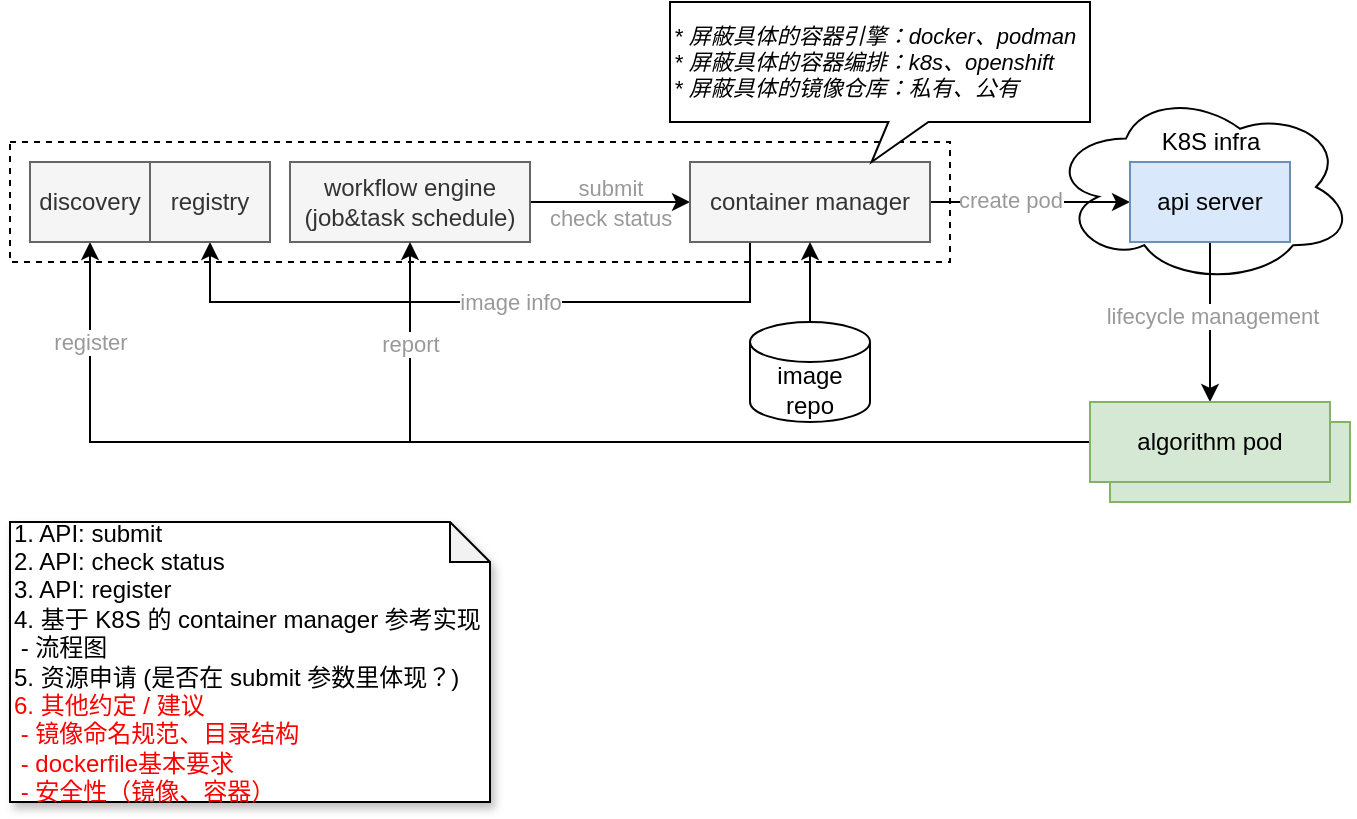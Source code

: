 <mxfile version="16.5.1" type="device"><diagram id="7hp1kwjLfOHhItZAV9CO" name="第 1 页"><mxGraphModel dx="946" dy="612" grid="1" gridSize="10" guides="1" tooltips="1" connect="1" arrows="1" fold="1" page="1" pageScale="1" pageWidth="827" pageHeight="1169" math="0" shadow="0"><root><mxCell id="0"/><mxCell id="1" parent="0"/><mxCell id="4UxInEC_sQOGGEZuXDuh-39" value="" style="rounded=0;whiteSpace=wrap;html=1;shadow=0;labelBackgroundColor=none;fontSize=11;fontColor=#999999;fillColor=#FFFFFF;dashed=1;" parent="1" vertex="1"><mxGeometry x="60" y="190" width="470" height="60" as="geometry"/></mxCell><mxCell id="4UxInEC_sQOGGEZuXDuh-28" value="" style="ellipse;shape=cloud;whiteSpace=wrap;html=1;shadow=0;labelBackgroundColor=none;fontColor=#999999;" parent="1" vertex="1"><mxGeometry x="580" y="164" width="152" height="97" as="geometry"/></mxCell><mxCell id="4UxInEC_sQOGGEZuXDuh-18" value="" style="rounded=0;whiteSpace=wrap;html=1;fillColor=#d5e8d4;strokeColor=#82b366;" parent="1" vertex="1"><mxGeometry x="610" y="330" width="120" height="40" as="geometry"/></mxCell><mxCell id="4UxInEC_sQOGGEZuXDuh-3" style="edgeStyle=orthogonalEdgeStyle;rounded=0;orthogonalLoop=1;jettySize=auto;html=1;exitX=1;exitY=0.5;exitDx=0;exitDy=0;entryX=0;entryY=0.5;entryDx=0;entryDy=0;" parent="1" source="4UxInEC_sQOGGEZuXDuh-1" target="4UxInEC_sQOGGEZuXDuh-2" edge="1"><mxGeometry relative="1" as="geometry"/></mxCell><mxCell id="4UxInEC_sQOGGEZuXDuh-1" value="workflow engine&lt;br&gt;(job&amp;amp;task schedule)" style="rounded=0;whiteSpace=wrap;html=1;fillColor=#f5f5f5;strokeColor=#666666;fontColor=#333333;" parent="1" vertex="1"><mxGeometry x="200" y="200" width="120" height="40" as="geometry"/></mxCell><mxCell id="4UxInEC_sQOGGEZuXDuh-14" style="edgeStyle=none;rounded=0;orthogonalLoop=1;jettySize=auto;html=1;exitX=1;exitY=0.5;exitDx=0;exitDy=0;entryX=0;entryY=0.5;entryDx=0;entryDy=0;startArrow=none;startFill=0;" parent="1" source="4UxInEC_sQOGGEZuXDuh-2" target="4UxInEC_sQOGGEZuXDuh-11" edge="1"><mxGeometry relative="1" as="geometry"/></mxCell><mxCell id="4UxInEC_sQOGGEZuXDuh-16" value="create pod" style="edgeLabel;html=1;align=center;verticalAlign=middle;resizable=0;points=[];fontColor=#999999;" parent="4UxInEC_sQOGGEZuXDuh-14" vertex="1" connectable="0"><mxGeometry x="-0.425" relative="1" as="geometry"><mxPoint x="11" y="-1" as="offset"/></mxGeometry></mxCell><mxCell id="4UxInEC_sQOGGEZuXDuh-40" style="edgeStyle=orthogonalEdgeStyle;rounded=0;orthogonalLoop=1;jettySize=auto;html=1;exitX=0.25;exitY=1;exitDx=0;exitDy=0;entryX=0.5;entryY=1;entryDx=0;entryDy=0;fontSize=11;fontColor=#999999;startArrow=none;startFill=0;" parent="1" source="4UxInEC_sQOGGEZuXDuh-2" target="4UxInEC_sQOGGEZuXDuh-42" edge="1"><mxGeometry relative="1" as="geometry"><Array as="points"><mxPoint x="430" y="270"/><mxPoint x="160" y="270"/></Array></mxGeometry></mxCell><mxCell id="4UxInEC_sQOGGEZuXDuh-41" value="image info" style="edgeLabel;html=1;align=center;verticalAlign=middle;resizable=0;points=[];fontSize=11;fontColor=#999999;" parent="4UxInEC_sQOGGEZuXDuh-40" vertex="1" connectable="0"><mxGeometry x="-0.091" relative="1" as="geometry"><mxPoint as="offset"/></mxGeometry></mxCell><mxCell id="4UxInEC_sQOGGEZuXDuh-2" value="container manager" style="rounded=0;whiteSpace=wrap;html=1;fillColor=#f5f5f5;strokeColor=#666666;fontColor=#333333;" parent="1" vertex="1"><mxGeometry x="400" y="200" width="120" height="40" as="geometry"/></mxCell><mxCell id="4UxInEC_sQOGGEZuXDuh-6" style="edgeStyle=orthogonalEdgeStyle;rounded=0;orthogonalLoop=1;jettySize=auto;html=1;exitX=0.5;exitY=0;exitDx=0;exitDy=0;exitPerimeter=0;entryX=0.5;entryY=1;entryDx=0;entryDy=0;startArrow=none;startFill=0;" parent="1" source="4UxInEC_sQOGGEZuXDuh-5" target="4UxInEC_sQOGGEZuXDuh-2" edge="1"><mxGeometry relative="1" as="geometry"/></mxCell><mxCell id="4UxInEC_sQOGGEZuXDuh-5" value="image&lt;br&gt;repo" style="shape=cylinder3;whiteSpace=wrap;html=1;boundedLbl=1;backgroundOutline=1;size=10;" parent="1" vertex="1"><mxGeometry x="430" y="280" width="60" height="50" as="geometry"/></mxCell><mxCell id="4UxInEC_sQOGGEZuXDuh-19" style="edgeStyle=none;rounded=0;orthogonalLoop=1;jettySize=auto;html=1;exitX=0.5;exitY=1;exitDx=0;exitDy=0;startArrow=none;startFill=0;" parent="1" source="4UxInEC_sQOGGEZuXDuh-11" target="4UxInEC_sQOGGEZuXDuh-17" edge="1"><mxGeometry relative="1" as="geometry"/></mxCell><mxCell id="4UxInEC_sQOGGEZuXDuh-22" value="lifecycle management" style="edgeLabel;html=1;align=center;verticalAlign=middle;resizable=0;points=[];fontColor=#999999;" parent="4UxInEC_sQOGGEZuXDuh-19" vertex="1" connectable="0"><mxGeometry x="-0.075" y="1" relative="1" as="geometry"><mxPoint as="offset"/></mxGeometry></mxCell><mxCell id="4UxInEC_sQOGGEZuXDuh-11" value="api server" style="rounded=0;whiteSpace=wrap;html=1;fillColor=#dae8fc;strokeColor=#6c8ebf;" parent="1" vertex="1"><mxGeometry x="620" y="200" width="80" height="40" as="geometry"/></mxCell><mxCell id="4UxInEC_sQOGGEZuXDuh-20" style="edgeStyle=orthogonalEdgeStyle;rounded=0;orthogonalLoop=1;jettySize=auto;html=1;exitX=0;exitY=0.5;exitDx=0;exitDy=0;entryX=0.5;entryY=1;entryDx=0;entryDy=0;startArrow=none;startFill=0;" parent="1" source="4UxInEC_sQOGGEZuXDuh-17" target="4UxInEC_sQOGGEZuXDuh-36" edge="1"><mxGeometry relative="1" as="geometry"/></mxCell><mxCell id="4UxInEC_sQOGGEZuXDuh-21" value="register" style="edgeLabel;html=1;align=center;verticalAlign=middle;resizable=0;points=[];fontColor=#999999;" parent="4UxInEC_sQOGGEZuXDuh-20" vertex="1" connectable="0"><mxGeometry x="0.214" relative="1" as="geometry"><mxPoint x="-136" y="-50" as="offset"/></mxGeometry></mxCell><mxCell id="4UxInEC_sQOGGEZuXDuh-37" style="edgeStyle=orthogonalEdgeStyle;rounded=0;orthogonalLoop=1;jettySize=auto;html=1;exitX=0;exitY=0.5;exitDx=0;exitDy=0;fontSize=11;fontColor=#000000;startArrow=none;startFill=0;" parent="1" source="4UxInEC_sQOGGEZuXDuh-17" target="4UxInEC_sQOGGEZuXDuh-1" edge="1"><mxGeometry relative="1" as="geometry"/></mxCell><mxCell id="4UxInEC_sQOGGEZuXDuh-38" value="report" style="edgeLabel;html=1;align=center;verticalAlign=middle;resizable=0;points=[];fontSize=11;fontColor=#999999;" parent="4UxInEC_sQOGGEZuXDuh-37" vertex="1" connectable="0"><mxGeometry x="0.764" relative="1" as="geometry"><mxPoint y="-1" as="offset"/></mxGeometry></mxCell><mxCell id="4UxInEC_sQOGGEZuXDuh-17" value="algorithm pod" style="rounded=0;whiteSpace=wrap;html=1;fillColor=#d5e8d4;strokeColor=#82b366;" parent="1" vertex="1"><mxGeometry x="600" y="320" width="120" height="40" as="geometry"/></mxCell><mxCell id="4UxInEC_sQOGGEZuXDuh-24" value="1. API: submit&lt;br&gt;2. API: check status&lt;br&gt;3. API: register&lt;br&gt;4. 基于 K8S 的 container manager 参考实现&lt;br&gt;&amp;nbsp;- 流程图&lt;br&gt;5. 资源申请 (是否在 submit 参数里体现？)&lt;br&gt;&lt;font color=&quot;#ff0000&quot;&gt;6. 其他约定 / 建议&lt;br&gt;&amp;nbsp;- 镜像命名规范、目录结构&lt;br&gt;&amp;nbsp;- dockerfile基本要求&lt;br&gt;&amp;nbsp;- 安全性（镜像、容器）&lt;/font&gt;" style="shape=note;whiteSpace=wrap;html=1;backgroundOutline=1;darkOpacity=0.05;size=20;align=left;labelBackgroundColor=none;shadow=1;" parent="1" vertex="1"><mxGeometry x="60" y="380" width="240" height="140" as="geometry"/></mxCell><mxCell id="4UxInEC_sQOGGEZuXDuh-29" value="K8S infra" style="text;html=1;align=center;verticalAlign=middle;resizable=0;points=[];autosize=1;strokeColor=none;fillColor=none;fontColor=#000000;" parent="1" vertex="1"><mxGeometry x="630" y="180" width="60" height="20" as="geometry"/></mxCell><mxCell id="4UxInEC_sQOGGEZuXDuh-32" value="submit" style="text;html=1;align=center;verticalAlign=middle;resizable=0;points=[];autosize=1;strokeColor=none;fillColor=none;fontColor=#999999;fontSize=11;" parent="1" vertex="1"><mxGeometry x="335" y="202.5" width="50" height="20" as="geometry"/></mxCell><mxCell id="4UxInEC_sQOGGEZuXDuh-33" value="check status" style="text;html=1;align=center;verticalAlign=middle;resizable=0;points=[];autosize=1;strokeColor=none;fillColor=none;fontColor=#999999;fontSize=11;" parent="1" vertex="1"><mxGeometry x="320" y="218" width="80" height="20" as="geometry"/></mxCell><mxCell id="4UxInEC_sQOGGEZuXDuh-35" value="* 屏蔽具体的容器引擎：docker、podman&lt;br&gt;* 屏蔽具体的容器编排：k8s、openshift&lt;br&gt;* 屏蔽具体的镜像仓库：私有、公有" style="shape=callout;whiteSpace=wrap;html=1;perimeter=calloutPerimeter;shadow=0;labelBackgroundColor=none;fontSize=11;fontColor=#000000;fillColor=#FFFFFF;align=left;size=20;position=0.52;fontStyle=2;position2=0.48;" parent="1" vertex="1"><mxGeometry x="390" y="120" width="210" height="80" as="geometry"/></mxCell><mxCell id="4UxInEC_sQOGGEZuXDuh-36" value="discovery" style="rounded=0;whiteSpace=wrap;html=1;fillColor=#f5f5f5;strokeColor=#666666;fontColor=#333333;" parent="1" vertex="1"><mxGeometry x="70" y="200" width="60" height="40" as="geometry"/></mxCell><mxCell id="4UxInEC_sQOGGEZuXDuh-42" value="registry" style="rounded=0;whiteSpace=wrap;html=1;fillColor=#f5f5f5;strokeColor=#666666;fontColor=#333333;" parent="1" vertex="1"><mxGeometry x="130" y="200" width="60" height="40" as="geometry"/></mxCell></root></mxGraphModel></diagram></mxfile>